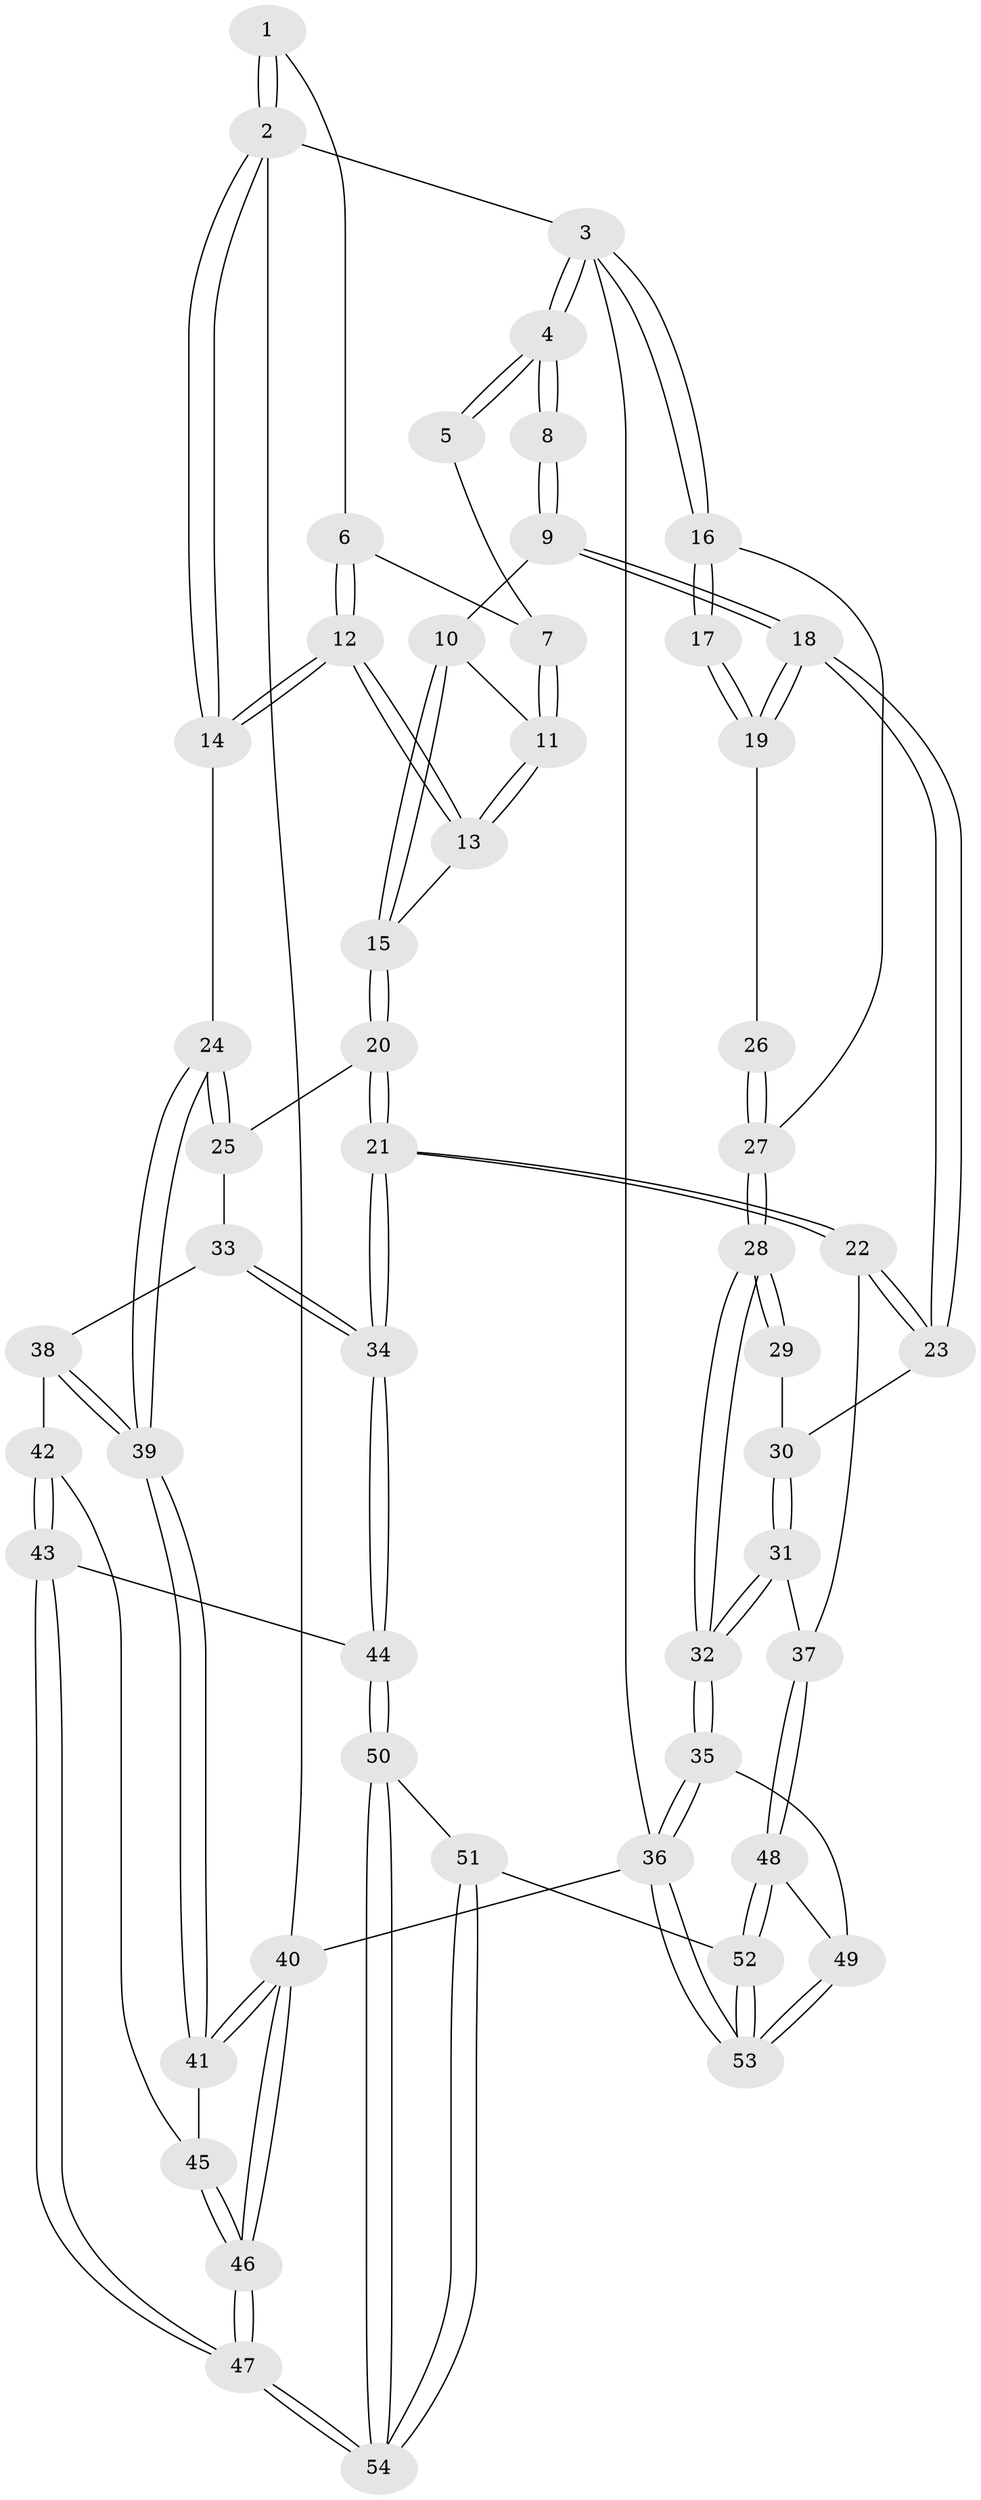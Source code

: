 // Generated by graph-tools (version 1.1) at 2025/51/03/09/25 03:51:03]
// undirected, 54 vertices, 132 edges
graph export_dot {
graph [start="1"]
  node [color=gray90,style=filled];
  1 [pos="+0.9572275336218996+0"];
  2 [pos="+1+0"];
  3 [pos="+0+0"];
  4 [pos="+0.37316207304447696+0"];
  5 [pos="+0.8352729412966023+0"];
  6 [pos="+0.9775053220643924+0.10303022305423098"];
  7 [pos="+0.8075872121795319+0"];
  8 [pos="+0.4103837469415463+0.18629823482324134"];
  9 [pos="+0.4106555347477464+0.18773729782754778"];
  10 [pos="+0.6029056180572545+0.23349202519728907"];
  11 [pos="+0.7472363951092472+0.12941544812642813"];
  12 [pos="+1+0.3046698824879109"];
  13 [pos="+1+0.2784441039515161"];
  14 [pos="+1+0.309961327342507"];
  15 [pos="+0.6806143019537886+0.3572676685629039"];
  16 [pos="+0+0"];
  17 [pos="+0+0"];
  18 [pos="+0.30494939489263967+0.30891882216591887"];
  19 [pos="+0.26157112164510066+0.30173833329585187"];
  20 [pos="+0.6815588161071588+0.3610896752575899"];
  21 [pos="+0.43908461401927434+0.708425876671054"];
  22 [pos="+0.39394238906590445+0.6911071816723865"];
  23 [pos="+0.3038289890681048+0.3795930631757554"];
  24 [pos="+1+0.39117580485152165"];
  25 [pos="+0.7526757481947017+0.45849729770879216"];
  26 [pos="+0.09330765719723572+0.32310613223597157"];
  27 [pos="+0+0.2911093618283935"];
  28 [pos="+0+0.618706619277801"];
  29 [pos="+0.025727672000399607+0.484215846193602"];
  30 [pos="+0.15634052135982598+0.4772526619650742"];
  31 [pos="+0.01166740876965959+0.6847436174003929"];
  32 [pos="+0+0.7235367605608108"];
  33 [pos="+0.7666177089734828+0.5783667406630446"];
  34 [pos="+0.48757947480669495+0.7426098352684751"];
  35 [pos="+0+0.7651661890791798"];
  36 [pos="+0+1"];
  37 [pos="+0.3595973358474605+0.7078820519650723"];
  38 [pos="+0.8770023383616843+0.6477439251406781"];
  39 [pos="+1+0.6322334442723019"];
  40 [pos="+1+1"];
  41 [pos="+1+0.8032692684828842"];
  42 [pos="+0.7949370570004388+0.7924915939373904"];
  43 [pos="+0.6553921277560648+0.8049482755069087"];
  44 [pos="+0.4950297748574324+0.7546627917225509"];
  45 [pos="+0.8065273855936362+0.808442732832174"];
  46 [pos="+1+1"];
  47 [pos="+0.9780029014248637+1"];
  48 [pos="+0.29565241502400763+0.8026625279744259"];
  49 [pos="+0.1567985253106984+0.8819084233627034"];
  50 [pos="+0.4969680963575773+0.7820708490136481"];
  51 [pos="+0.4605462926592+1"];
  52 [pos="+0.2074350203383835+1"];
  53 [pos="+0.08012165103896947+1"];
  54 [pos="+0.9601729538248439+1"];
  1 -- 2;
  1 -- 2;
  1 -- 6;
  2 -- 3;
  2 -- 14;
  2 -- 14;
  2 -- 40;
  3 -- 4;
  3 -- 4;
  3 -- 16;
  3 -- 16;
  3 -- 36;
  4 -- 5;
  4 -- 5;
  4 -- 8;
  4 -- 8;
  5 -- 7;
  6 -- 7;
  6 -- 12;
  6 -- 12;
  7 -- 11;
  7 -- 11;
  8 -- 9;
  8 -- 9;
  9 -- 10;
  9 -- 18;
  9 -- 18;
  10 -- 11;
  10 -- 15;
  10 -- 15;
  11 -- 13;
  11 -- 13;
  12 -- 13;
  12 -- 13;
  12 -- 14;
  12 -- 14;
  13 -- 15;
  14 -- 24;
  15 -- 20;
  15 -- 20;
  16 -- 17;
  16 -- 17;
  16 -- 27;
  17 -- 19;
  17 -- 19;
  18 -- 19;
  18 -- 19;
  18 -- 23;
  18 -- 23;
  19 -- 26;
  20 -- 21;
  20 -- 21;
  20 -- 25;
  21 -- 22;
  21 -- 22;
  21 -- 34;
  21 -- 34;
  22 -- 23;
  22 -- 23;
  22 -- 37;
  23 -- 30;
  24 -- 25;
  24 -- 25;
  24 -- 39;
  24 -- 39;
  25 -- 33;
  26 -- 27;
  26 -- 27;
  27 -- 28;
  27 -- 28;
  28 -- 29;
  28 -- 29;
  28 -- 32;
  28 -- 32;
  29 -- 30;
  30 -- 31;
  30 -- 31;
  31 -- 32;
  31 -- 32;
  31 -- 37;
  32 -- 35;
  32 -- 35;
  33 -- 34;
  33 -- 34;
  33 -- 38;
  34 -- 44;
  34 -- 44;
  35 -- 36;
  35 -- 36;
  35 -- 49;
  36 -- 53;
  36 -- 53;
  36 -- 40;
  37 -- 48;
  37 -- 48;
  38 -- 39;
  38 -- 39;
  38 -- 42;
  39 -- 41;
  39 -- 41;
  40 -- 41;
  40 -- 41;
  40 -- 46;
  40 -- 46;
  41 -- 45;
  42 -- 43;
  42 -- 43;
  42 -- 45;
  43 -- 44;
  43 -- 47;
  43 -- 47;
  44 -- 50;
  44 -- 50;
  45 -- 46;
  45 -- 46;
  46 -- 47;
  46 -- 47;
  47 -- 54;
  47 -- 54;
  48 -- 49;
  48 -- 52;
  48 -- 52;
  49 -- 53;
  49 -- 53;
  50 -- 51;
  50 -- 54;
  50 -- 54;
  51 -- 52;
  51 -- 54;
  51 -- 54;
  52 -- 53;
  52 -- 53;
}
